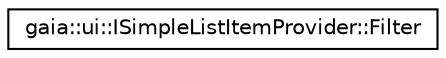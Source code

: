 digraph G
{
  edge [fontname="Helvetica",fontsize="10",labelfontname="Helvetica",labelfontsize="10"];
  node [fontname="Helvetica",fontsize="10",shape=record];
  rankdir=LR;
  Node1 [label="gaia::ui::ISimpleListItemProvider::Filter",height=0.2,width=0.4,color="black", fillcolor="white", style="filled",URL="$d3/d54/classgaia_1_1ui_1_1_i_simple_list_item_provider_1_1_filter.html",tooltip="A filter constrains data with a filtering pattern."];
}

